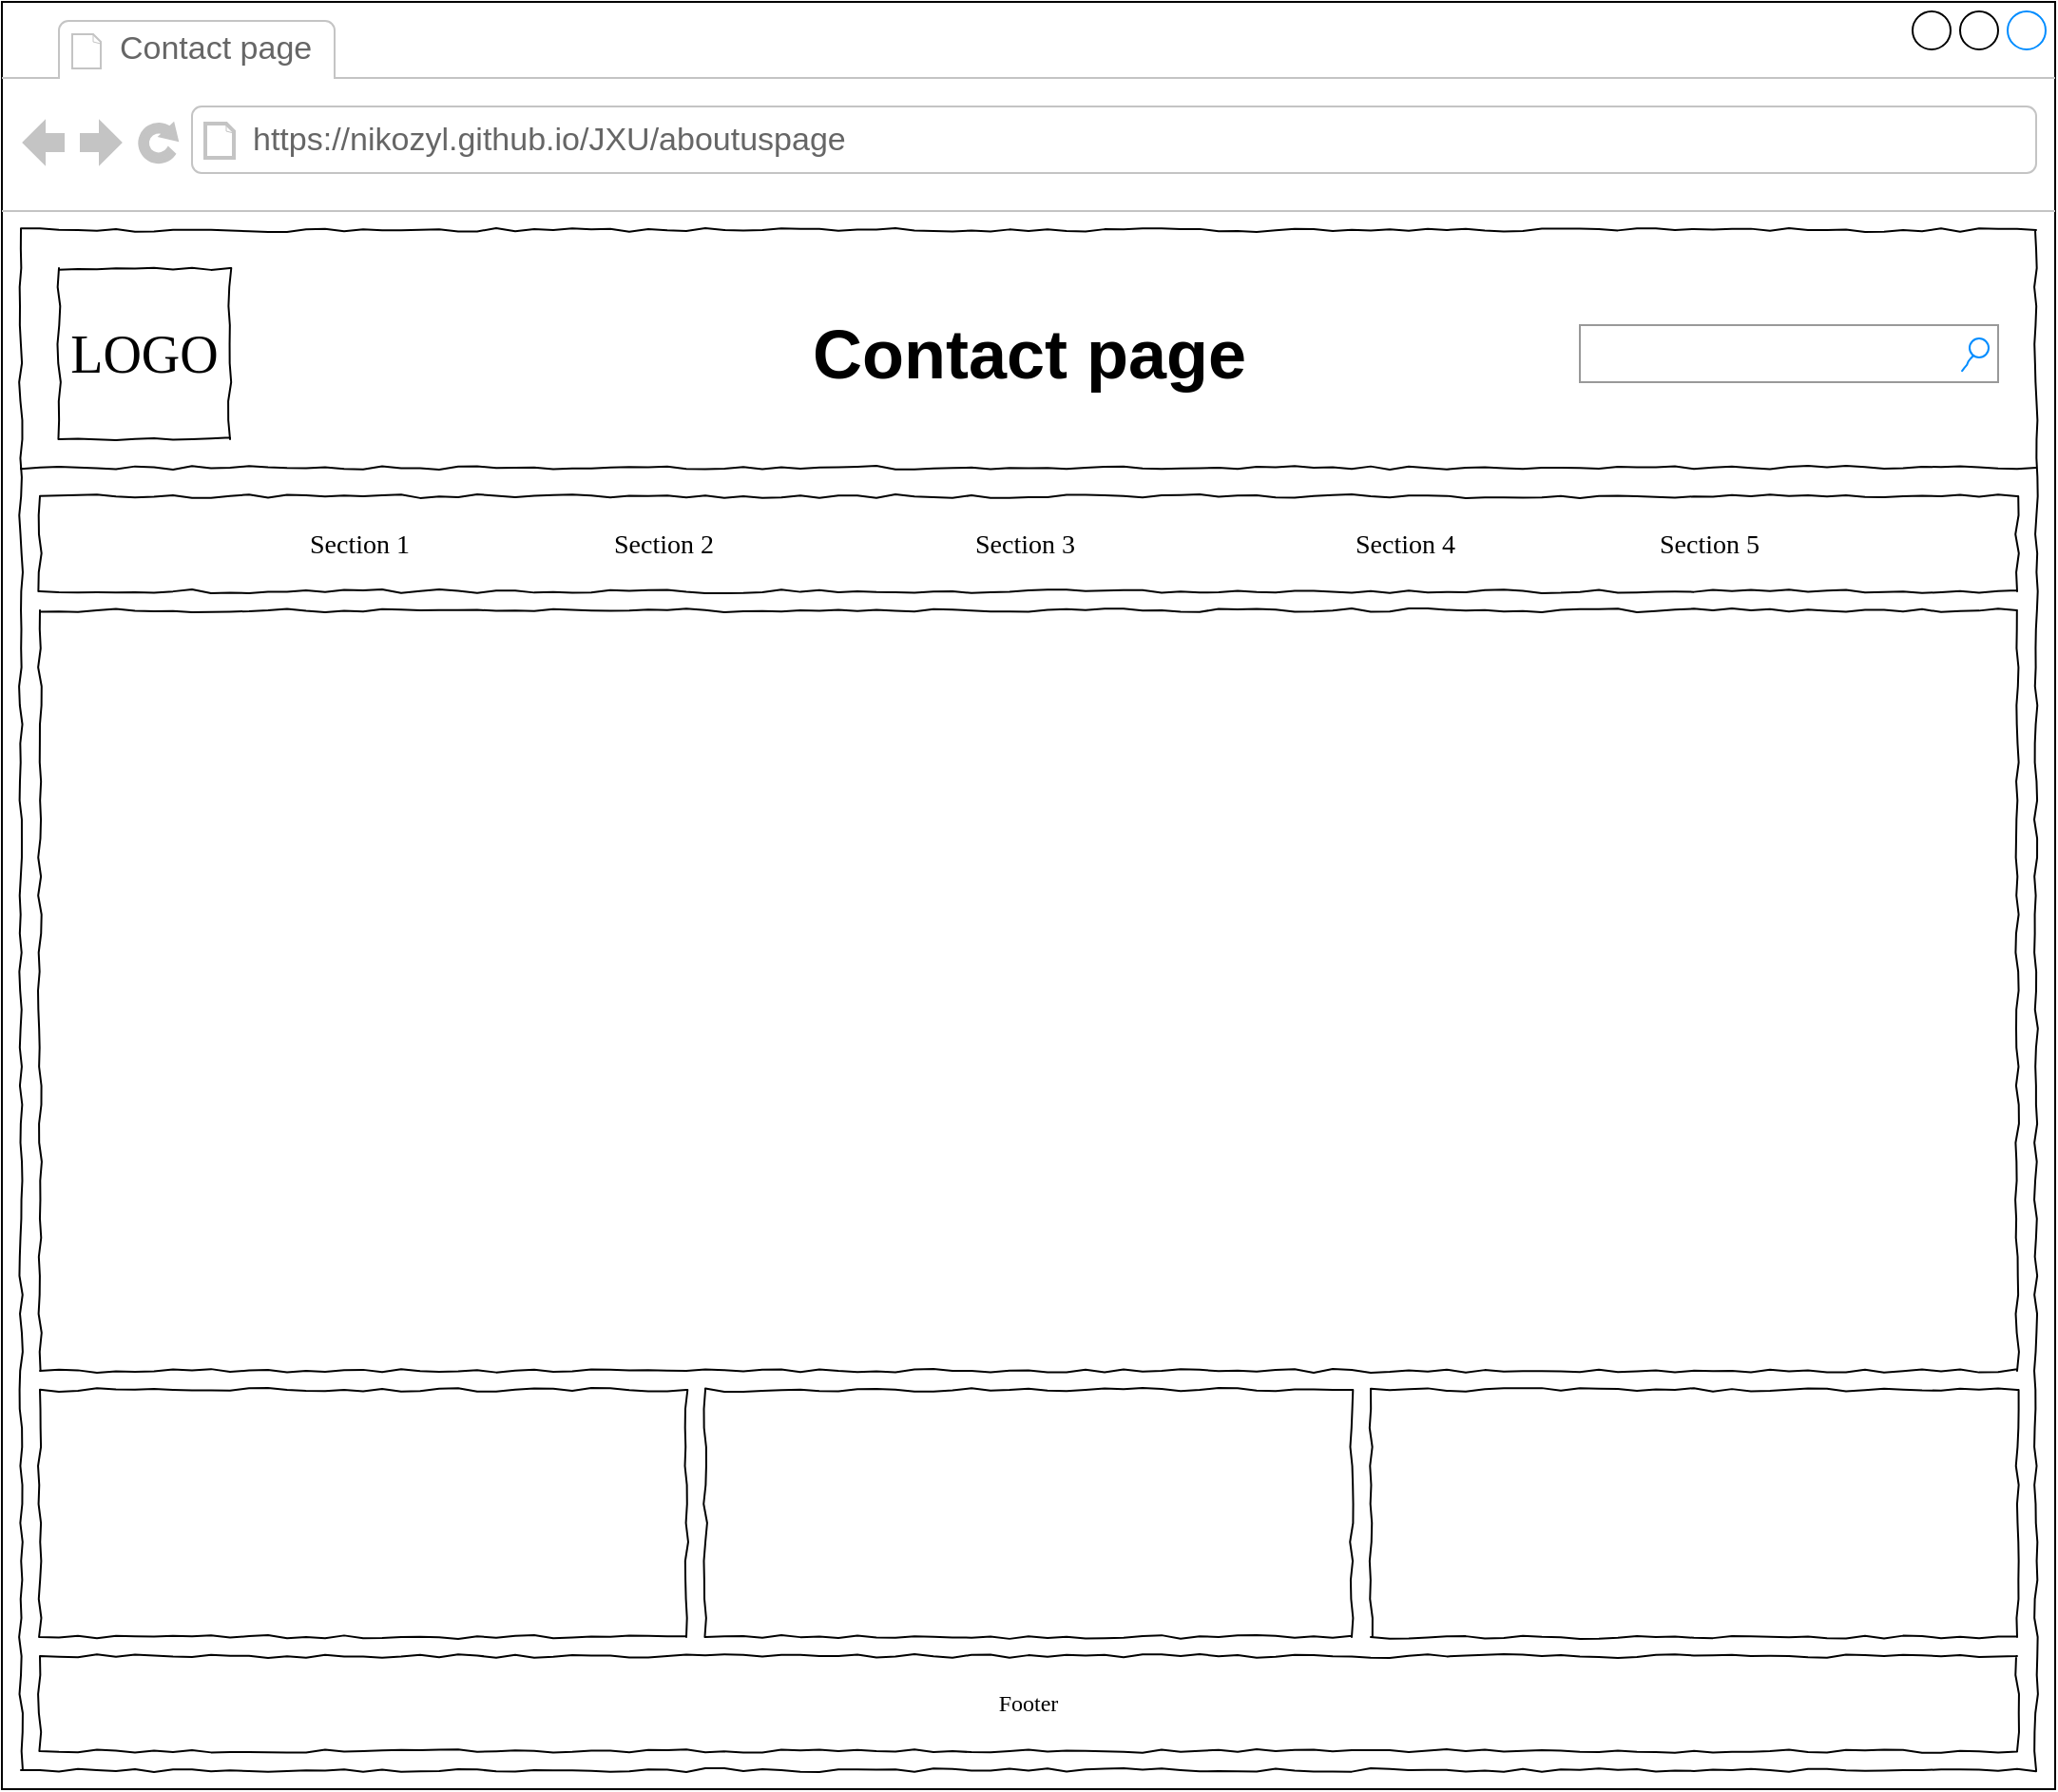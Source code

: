<mxfile version="21.1.2" type="device">
  <diagram name="Page-1" id="03018318-947c-dd8e-b7a3-06fadd420f32">
    <mxGraphModel dx="1098" dy="-22" grid="1" gridSize="10" guides="1" tooltips="1" connect="1" arrows="1" fold="1" page="1" pageScale="1" pageWidth="1100" pageHeight="850" background="none" math="0" shadow="0">
      <root>
        <mxCell id="0" />
        <mxCell id="1" parent="0" />
        <mxCell id="nvYbezTVS7BWaabWMawG-4" value="" style="strokeWidth=1;shadow=0;dashed=0;align=center;html=1;shape=mxgraph.mockup.containers.browserWindow;rSize=0;strokeColor=default;mainText=,;recursiveResize=0;rounded=0;labelBackgroundColor=none;fontFamily=Verdana;fontSize=12" parent="1" vertex="1">
          <mxGeometry x="10" y="850" width="1080" height="940" as="geometry" />
        </mxCell>
        <mxCell id="nvYbezTVS7BWaabWMawG-5" value="Contact page" style="strokeWidth=1;shadow=0;dashed=0;align=center;html=1;shape=mxgraph.mockup.containers.anchor;fontSize=17;fontColor=#666666;align=left;" parent="nvYbezTVS7BWaabWMawG-4" vertex="1">
          <mxGeometry x="60" y="12" width="130" height="26" as="geometry" />
        </mxCell>
        <mxCell id="nvYbezTVS7BWaabWMawG-6" value="https://nikozyl.github.io/JXU/aboutuspage" style="strokeWidth=1;shadow=0;dashed=0;align=center;html=1;shape=mxgraph.mockup.containers.anchor;rSize=0;fontSize=17;fontColor=#666666;align=left;" parent="nvYbezTVS7BWaabWMawG-4" vertex="1">
          <mxGeometry x="130" y="60" width="250" height="26" as="geometry" />
        </mxCell>
        <mxCell id="nvYbezTVS7BWaabWMawG-30" value="" style="whiteSpace=wrap;html=1;rounded=0;shadow=0;labelBackgroundColor=none;strokeColor=#000000;strokeWidth=1;fillColor=none;fontFamily=Verdana;fontSize=12;fontColor=#000000;align=center;comic=1;glass=0;" parent="nvYbezTVS7BWaabWMawG-4" vertex="1">
          <mxGeometry x="10" y="120" width="1060" height="810" as="geometry" />
        </mxCell>
        <mxCell id="nvYbezTVS7BWaabWMawG-31" value="LOGO" style="whiteSpace=wrap;html=1;rounded=0;shadow=0;labelBackgroundColor=none;strokeWidth=1;fontFamily=Verdana;fontSize=28;align=center;comic=1;" parent="nvYbezTVS7BWaabWMawG-4" vertex="1">
          <mxGeometry x="30" y="140" width="90" height="90" as="geometry" />
        </mxCell>
        <mxCell id="nvYbezTVS7BWaabWMawG-32" value="" style="strokeWidth=1;shadow=0;dashed=0;align=center;html=1;shape=mxgraph.mockup.forms.searchBox;strokeColor=#999999;mainText=;strokeColor2=#008cff;fontColor=#666666;fontSize=17;align=left;spacingLeft=3;rounded=0;labelBackgroundColor=none;comic=1;" parent="nvYbezTVS7BWaabWMawG-4" vertex="1">
          <mxGeometry x="830" y="170" width="220" height="30" as="geometry" />
        </mxCell>
        <mxCell id="nvYbezTVS7BWaabWMawG-37" value="" style="whiteSpace=wrap;html=1;rounded=0;shadow=0;labelBackgroundColor=none;strokeWidth=1;fillColor=none;fontFamily=Verdana;fontSize=12;align=center;comic=1;strokeColor=default;" parent="nvYbezTVS7BWaabWMawG-4" vertex="1">
          <mxGeometry x="20" y="730" width="340" height="130" as="geometry" />
        </mxCell>
        <mxCell id="nvYbezTVS7BWaabWMawG-38" value="" style="line;strokeWidth=1;html=1;rounded=0;shadow=0;labelBackgroundColor=none;fillColor=none;fontFamily=Verdana;fontSize=14;fontColor=#000000;align=center;comic=1;" parent="nvYbezTVS7BWaabWMawG-4" vertex="1">
          <mxGeometry x="10" y="240" width="1060" height="10" as="geometry" />
        </mxCell>
        <mxCell id="nvYbezTVS7BWaabWMawG-39" value="" style="whiteSpace=wrap;html=1;rounded=0;shadow=0;labelBackgroundColor=none;strokeWidth=1;fillColor=none;fontFamily=Verdana;fontSize=12;align=center;comic=1;" parent="nvYbezTVS7BWaabWMawG-4" vertex="1">
          <mxGeometry x="20" y="260" width="1040" height="50" as="geometry" />
        </mxCell>
        <mxCell id="nvYbezTVS7BWaabWMawG-40" value="Section 1" style="text;html=1;points=[];align=left;verticalAlign=top;spacingTop=-4;fontSize=14;fontFamily=Verdana" parent="nvYbezTVS7BWaabWMawG-4" vertex="1">
          <mxGeometry x="160" y="275" width="60" height="20" as="geometry" />
        </mxCell>
        <mxCell id="nvYbezTVS7BWaabWMawG-41" value="Section 2" style="text;html=1;points=[];align=left;verticalAlign=top;spacingTop=-4;fontSize=14;fontFamily=Verdana" parent="nvYbezTVS7BWaabWMawG-4" vertex="1">
          <mxGeometry x="320" y="275" width="60" height="20" as="geometry" />
        </mxCell>
        <mxCell id="nvYbezTVS7BWaabWMawG-42" value="Section 3" style="text;html=1;points=[];align=left;verticalAlign=top;spacingTop=-4;fontSize=14;fontFamily=Verdana" parent="nvYbezTVS7BWaabWMawG-4" vertex="1">
          <mxGeometry x="510" y="275" width="60" height="20" as="geometry" />
        </mxCell>
        <mxCell id="nvYbezTVS7BWaabWMawG-43" value="Section 4" style="text;html=1;points=[];align=left;verticalAlign=top;spacingTop=-4;fontSize=14;fontFamily=Verdana" parent="nvYbezTVS7BWaabWMawG-4" vertex="1">
          <mxGeometry x="710" y="275" width="60" height="20" as="geometry" />
        </mxCell>
        <mxCell id="nvYbezTVS7BWaabWMawG-45" value="" style="whiteSpace=wrap;html=1;rounded=0;shadow=0;labelBackgroundColor=none;strokeWidth=1;fillColor=none;fontFamily=Verdana;fontSize=12;align=center;comic=1;" parent="nvYbezTVS7BWaabWMawG-4" vertex="1">
          <mxGeometry x="370" y="730" width="340" height="130" as="geometry" />
        </mxCell>
        <mxCell id="nvYbezTVS7BWaabWMawG-46" value="Section 5" style="text;html=1;points=[];align=left;verticalAlign=top;spacingTop=-4;fontSize=14;fontFamily=Verdana" parent="nvYbezTVS7BWaabWMawG-4" vertex="1">
          <mxGeometry x="870" y="275" width="60" height="20" as="geometry" />
        </mxCell>
        <mxCell id="nvYbezTVS7BWaabWMawG-47" value="Footer" style="whiteSpace=wrap;html=1;rounded=0;shadow=0;labelBackgroundColor=none;strokeWidth=1;fillColor=none;fontFamily=Verdana;fontSize=12;align=center;comic=1;" parent="nvYbezTVS7BWaabWMawG-4" vertex="1">
          <mxGeometry x="20" y="870" width="1040" height="50" as="geometry" />
        </mxCell>
        <mxCell id="nvYbezTVS7BWaabWMawG-50" value="&lt;font style=&quot;font-size: 36px;&quot;&gt;Contact page&lt;/font&gt;" style="text;strokeColor=none;fillColor=none;html=1;fontSize=16;fontStyle=1;verticalAlign=middle;align=center;" parent="nvYbezTVS7BWaabWMawG-4" vertex="1">
          <mxGeometry x="490" y="165" width="100" height="40" as="geometry" />
        </mxCell>
        <mxCell id="nvYbezTVS7BWaabWMawG-51" style="edgeStyle=none;curved=1;rounded=0;orthogonalLoop=1;jettySize=auto;html=1;exitX=1;exitY=0.5;exitDx=0;exitDy=0;fontSize=12;startSize=8;endSize=8;" parent="nvYbezTVS7BWaabWMawG-4" source="nvYbezTVS7BWaabWMawG-31" target="nvYbezTVS7BWaabWMawG-31" edge="1">
          <mxGeometry relative="1" as="geometry" />
        </mxCell>
        <mxCell id="x-W4oxdiGgVIEA67tUuT-21" value="" style="whiteSpace=wrap;html=1;rounded=0;shadow=0;labelBackgroundColor=none;strokeWidth=1;fillColor=none;fontFamily=Verdana;fontSize=12;align=center;comic=1;glass=0;" parent="nvYbezTVS7BWaabWMawG-4" vertex="1">
          <mxGeometry x="20" y="320" width="1040" height="400" as="geometry" />
        </mxCell>
        <mxCell id="x-W4oxdiGgVIEA67tUuT-22" value="" style="whiteSpace=wrap;html=1;rounded=0;shadow=0;labelBackgroundColor=none;strokeWidth=1;fillColor=none;fontFamily=Verdana;fontSize=12;align=center;comic=1;" parent="nvYbezTVS7BWaabWMawG-4" vertex="1">
          <mxGeometry x="720" y="730" width="340" height="130" as="geometry" />
        </mxCell>
      </root>
    </mxGraphModel>
  </diagram>
</mxfile>
